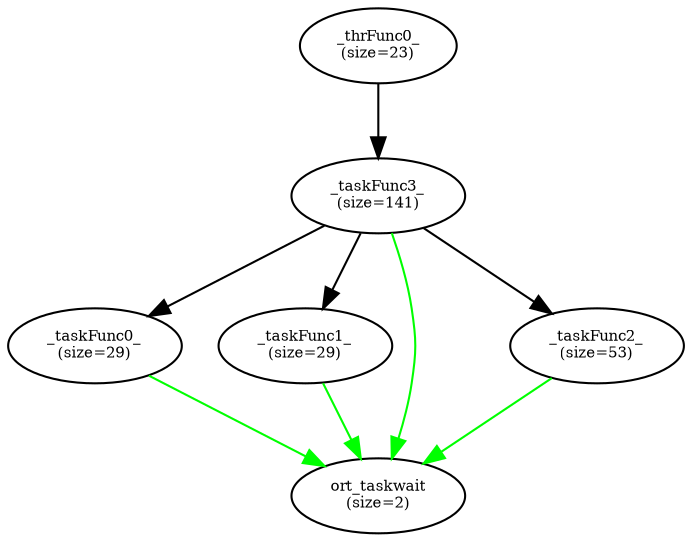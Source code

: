 digraph  {
center=1;
rankdir=TB;
rotate=0;
size="10,8";
0 [fontsize=7, label="_thrFunc0_\n(size=23)"];
1 [fontsize=7, label="_taskFunc3_\n(size=141)"];
2 [fontsize=7, label="_taskFunc0_\n(size=29)"];
6 [fontsize=7, label="_taskFunc1_\n(size=29)"];
8 [fontsize=7, label="ort_taskwait\n(size=2)"];
9 [fontsize=7, label="_taskFunc2_\n(size=53)"];
0 -> 1  [key=0];
1 -> 2  [key=0];
1 -> 6  [key=0];
1 -> 9  [key=0];
1 -> 8  [color=green, key=0];
2 -> 8  [color=green, key=0];
6 -> 8  [color=green, key=0];
9 -> 8  [color=green, key=0];
}
